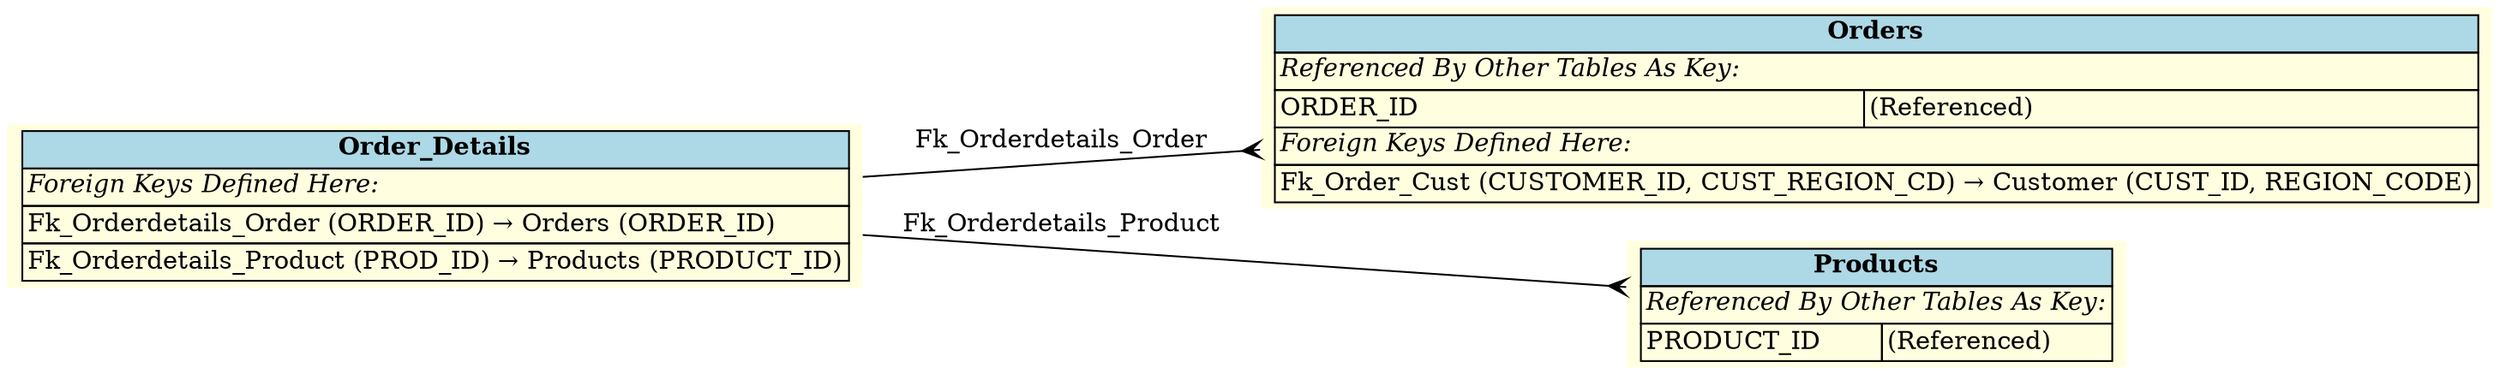 digraph ERD {
  rankdir=LR;
  node [shape=plaintext, style=filled, fillcolor=lightyellow];
  edge [arrowhead=crow, arrowtail=none, dir=both, labelfontsize=10];

  "Order_Details" [
    label=<
    <TABLE BORDER="0" CELLBORDER="1" CELLSPACING="0" BGCOLOR="lightyellow">
      <TR><TD COLSPAN="2" BGCOLOR="lightblue"><B>Order_Details</B></TD></TR>
      <TR><TD COLSPAN="2" ALIGN="LEFT"><I>Foreign Keys Defined Here:</I></TD></TR>
      <TR><TD ALIGN="LEFT" COLSPAN="2">Fk_Orderdetails_Order (ORDER_ID) &rarr; Orders (ORDER_ID)</TD></TR>
      <TR><TD ALIGN="LEFT" COLSPAN="2">Fk_Orderdetails_Product (PROD_ID) &rarr; Products (PRODUCT_ID)</TD></TR>
    </TABLE>
    >
  ];

  "Orders" [
    label=<
    <TABLE BORDER="0" CELLBORDER="1" CELLSPACING="0" BGCOLOR="lightyellow">
      <TR><TD COLSPAN="2" BGCOLOR="lightblue"><B>Orders</B></TD></TR>
      <TR><TD COLSPAN="2" ALIGN="LEFT"><I>Referenced By Other Tables As Key:</I></TD></TR>
      <TR><TD ALIGN="LEFT">ORDER_ID</TD><TD ALIGN="LEFT">(Referenced)</TD></TR>
      <TR><TD COLSPAN="2" ALIGN="LEFT"><I>Foreign Keys Defined Here:</I></TD></TR>
      <TR><TD ALIGN="LEFT" COLSPAN="2">Fk_Order_Cust (CUSTOMER_ID, CUST_REGION_CD) &rarr; Customer (CUST_ID, REGION_CODE)</TD></TR>
    </TABLE>
    >
  ];

  "Products" [
    label=<
    <TABLE BORDER="0" CELLBORDER="1" CELLSPACING="0" BGCOLOR="lightyellow">
      <TR><TD COLSPAN="2" BGCOLOR="lightblue"><B>Products</B></TD></TR>
      <TR><TD COLSPAN="2" ALIGN="LEFT"><I>Referenced By Other Tables As Key:</I></TD></TR>
      <TR><TD ALIGN="LEFT">PRODUCT_ID</TD><TD ALIGN="LEFT">(Referenced)</TD></TR>
    </TABLE>
    >
  ];

  "Order_Details" -> "Orders" [label=" Fk_Orderdetails_Order "];
  "Order_Details" -> "Products" [label=" Fk_Orderdetails_Product "];
}
